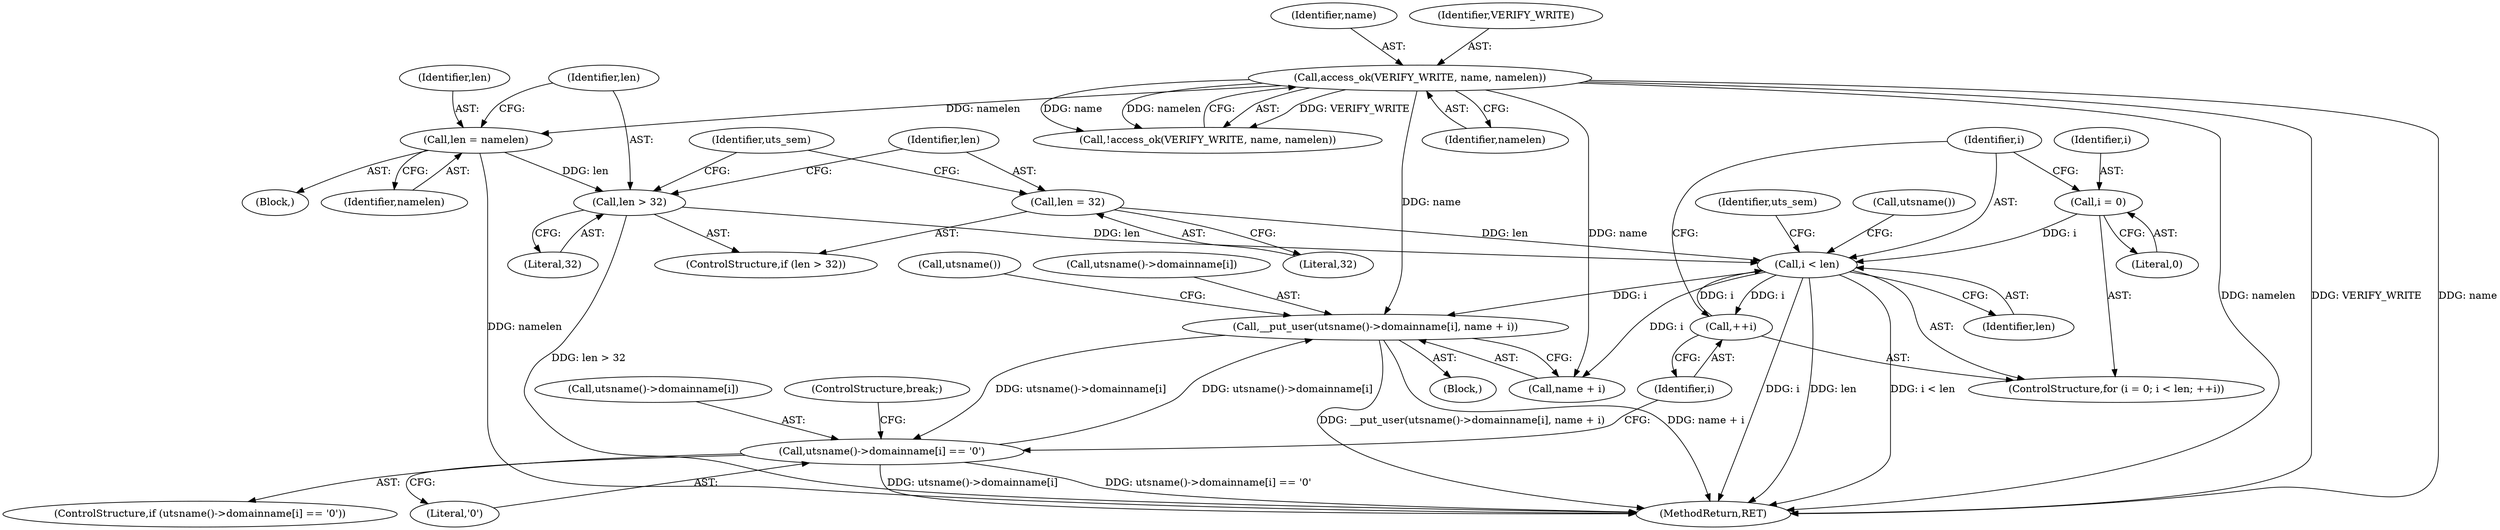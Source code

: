 digraph "0_linux_21c5977a836e399fc710ff2c5367845ed5c2527f@array" {
"1000141" [label="(Call,__put_user(utsname()->domainname[i], name + i))"];
"1000151" [label="(Call,utsname()->domainname[i] == '\0')"];
"1000141" [label="(Call,__put_user(utsname()->domainname[i], name + i))"];
"1000111" [label="(Call,access_ok(VERIFY_WRITE, name, namelen))"];
"1000135" [label="(Call,i < len)"];
"1000138" [label="(Call,++i)"];
"1000132" [label="(Call,i = 0)"];
"1000125" [label="(Call,len = 32)"];
"1000122" [label="(Call,len > 32)"];
"1000118" [label="(Call,len = namelen)"];
"1000121" [label="(ControlStructure,if (len > 32))"];
"1000138" [label="(Call,++i)"];
"1000110" [label="(Call,!access_ok(VERIFY_WRITE, name, namelen))"];
"1000126" [label="(Identifier,len)"];
"1000157" [label="(Literal,'\0')"];
"1000151" [label="(Call,utsname()->domainname[i] == '\0')"];
"1000124" [label="(Literal,32)"];
"1000147" [label="(Call,name + i)"];
"1000158" [label="(ControlStructure,break;)"];
"1000114" [label="(Identifier,namelen)"];
"1000113" [label="(Identifier,name)"];
"1000132" [label="(Call,i = 0)"];
"1000112" [label="(Identifier,VERIFY_WRITE)"];
"1000130" [label="(Identifier,uts_sem)"];
"1000106" [label="(Block,)"];
"1000164" [label="(MethodReturn,RET)"];
"1000140" [label="(Block,)"];
"1000122" [label="(Call,len > 32)"];
"1000131" [label="(ControlStructure,for (i = 0; i < len; ++i))"];
"1000137" [label="(Identifier,len)"];
"1000161" [label="(Identifier,uts_sem)"];
"1000135" [label="(Call,i < len)"];
"1000118" [label="(Call,len = namelen)"];
"1000150" [label="(ControlStructure,if (utsname()->domainname[i] == '\0'))"];
"1000111" [label="(Call,access_ok(VERIFY_WRITE, name, namelen))"];
"1000136" [label="(Identifier,i)"];
"1000133" [label="(Identifier,i)"];
"1000144" [label="(Call,utsname())"];
"1000119" [label="(Identifier,len)"];
"1000120" [label="(Identifier,namelen)"];
"1000142" [label="(Call,utsname()->domainname[i])"];
"1000139" [label="(Identifier,i)"];
"1000127" [label="(Literal,32)"];
"1000154" [label="(Call,utsname())"];
"1000123" [label="(Identifier,len)"];
"1000141" [label="(Call,__put_user(utsname()->domainname[i], name + i))"];
"1000152" [label="(Call,utsname()->domainname[i])"];
"1000125" [label="(Call,len = 32)"];
"1000134" [label="(Literal,0)"];
"1000141" -> "1000140"  [label="AST: "];
"1000141" -> "1000147"  [label="CFG: "];
"1000142" -> "1000141"  [label="AST: "];
"1000147" -> "1000141"  [label="AST: "];
"1000154" -> "1000141"  [label="CFG: "];
"1000141" -> "1000164"  [label="DDG: __put_user(utsname()->domainname[i], name + i)"];
"1000141" -> "1000164"  [label="DDG: name + i"];
"1000151" -> "1000141"  [label="DDG: utsname()->domainname[i]"];
"1000111" -> "1000141"  [label="DDG: name"];
"1000135" -> "1000141"  [label="DDG: i"];
"1000141" -> "1000151"  [label="DDG: utsname()->domainname[i]"];
"1000151" -> "1000150"  [label="AST: "];
"1000151" -> "1000157"  [label="CFG: "];
"1000152" -> "1000151"  [label="AST: "];
"1000157" -> "1000151"  [label="AST: "];
"1000158" -> "1000151"  [label="CFG: "];
"1000139" -> "1000151"  [label="CFG: "];
"1000151" -> "1000164"  [label="DDG: utsname()->domainname[i] == '\0'"];
"1000151" -> "1000164"  [label="DDG: utsname()->domainname[i]"];
"1000111" -> "1000110"  [label="AST: "];
"1000111" -> "1000114"  [label="CFG: "];
"1000112" -> "1000111"  [label="AST: "];
"1000113" -> "1000111"  [label="AST: "];
"1000114" -> "1000111"  [label="AST: "];
"1000110" -> "1000111"  [label="CFG: "];
"1000111" -> "1000164"  [label="DDG: namelen"];
"1000111" -> "1000164"  [label="DDG: VERIFY_WRITE"];
"1000111" -> "1000164"  [label="DDG: name"];
"1000111" -> "1000110"  [label="DDG: VERIFY_WRITE"];
"1000111" -> "1000110"  [label="DDG: name"];
"1000111" -> "1000110"  [label="DDG: namelen"];
"1000111" -> "1000118"  [label="DDG: namelen"];
"1000111" -> "1000147"  [label="DDG: name"];
"1000135" -> "1000131"  [label="AST: "];
"1000135" -> "1000137"  [label="CFG: "];
"1000136" -> "1000135"  [label="AST: "];
"1000137" -> "1000135"  [label="AST: "];
"1000144" -> "1000135"  [label="CFG: "];
"1000161" -> "1000135"  [label="CFG: "];
"1000135" -> "1000164"  [label="DDG: len"];
"1000135" -> "1000164"  [label="DDG: i < len"];
"1000135" -> "1000164"  [label="DDG: i"];
"1000138" -> "1000135"  [label="DDG: i"];
"1000132" -> "1000135"  [label="DDG: i"];
"1000125" -> "1000135"  [label="DDG: len"];
"1000122" -> "1000135"  [label="DDG: len"];
"1000135" -> "1000138"  [label="DDG: i"];
"1000135" -> "1000147"  [label="DDG: i"];
"1000138" -> "1000131"  [label="AST: "];
"1000138" -> "1000139"  [label="CFG: "];
"1000139" -> "1000138"  [label="AST: "];
"1000136" -> "1000138"  [label="CFG: "];
"1000132" -> "1000131"  [label="AST: "];
"1000132" -> "1000134"  [label="CFG: "];
"1000133" -> "1000132"  [label="AST: "];
"1000134" -> "1000132"  [label="AST: "];
"1000136" -> "1000132"  [label="CFG: "];
"1000125" -> "1000121"  [label="AST: "];
"1000125" -> "1000127"  [label="CFG: "];
"1000126" -> "1000125"  [label="AST: "];
"1000127" -> "1000125"  [label="AST: "];
"1000130" -> "1000125"  [label="CFG: "];
"1000122" -> "1000121"  [label="AST: "];
"1000122" -> "1000124"  [label="CFG: "];
"1000123" -> "1000122"  [label="AST: "];
"1000124" -> "1000122"  [label="AST: "];
"1000126" -> "1000122"  [label="CFG: "];
"1000130" -> "1000122"  [label="CFG: "];
"1000122" -> "1000164"  [label="DDG: len > 32"];
"1000118" -> "1000122"  [label="DDG: len"];
"1000118" -> "1000106"  [label="AST: "];
"1000118" -> "1000120"  [label="CFG: "];
"1000119" -> "1000118"  [label="AST: "];
"1000120" -> "1000118"  [label="AST: "];
"1000123" -> "1000118"  [label="CFG: "];
"1000118" -> "1000164"  [label="DDG: namelen"];
}
